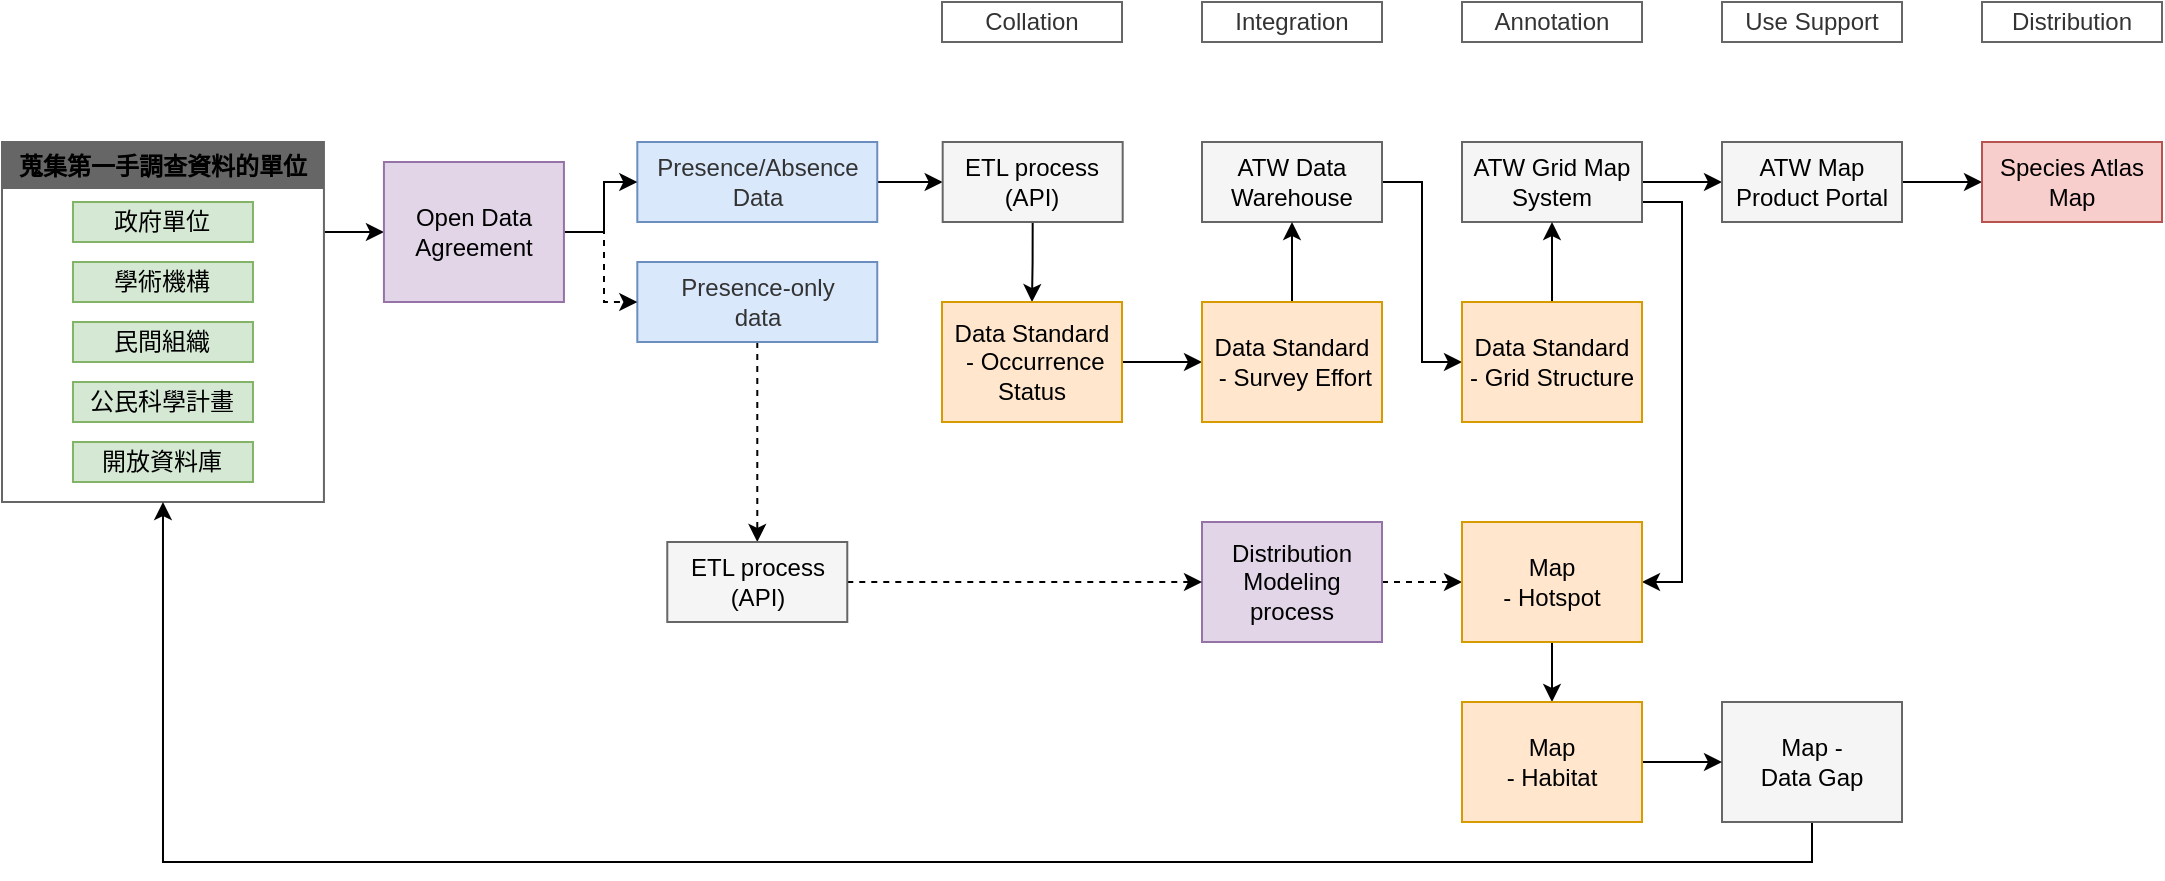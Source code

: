 <mxfile version="20.2.8" type="github">
  <diagram id="yPxyJZ8AM_hMuL3Unpa9" name="gitflow">
    <mxGraphModel dx="1662" dy="724" grid="1" gridSize="10" guides="1" tooltips="1" connect="1" arrows="1" fold="1" page="1" pageScale="1" pageWidth="1100" pageHeight="850" math="0" shadow="0">
      <root>
        <mxCell id="0" />
        <mxCell id="1" parent="0" />
        <mxCell id="wNirQLLH8MLSw10efOMB-226" style="edgeStyle=orthogonalEdgeStyle;rounded=0;orthogonalLoop=1;jettySize=auto;html=1;exitX=1;exitY=0.5;exitDx=0;exitDy=0;entryX=0;entryY=0.5;entryDx=0;entryDy=0;" edge="1" parent="1" source="wNirQLLH8MLSw10efOMB-177" target="wNirQLLH8MLSw10efOMB-178">
          <mxGeometry relative="1" as="geometry" />
        </mxCell>
        <mxCell id="wNirQLLH8MLSw10efOMB-177" value="Presence/Absence Data" style="text;html=1;strokeColor=#6C8EBF;fillColor=#DAE8FC;align=center;verticalAlign=middle;whiteSpace=wrap;rounded=0;fontColor=#333333;rotation=0;" vertex="1" parent="1">
          <mxGeometry x="327.66" y="350" width="119.97" height="40" as="geometry" />
        </mxCell>
        <mxCell id="wNirQLLH8MLSw10efOMB-267" style="edgeStyle=orthogonalEdgeStyle;rounded=0;orthogonalLoop=1;jettySize=auto;html=1;exitX=0.5;exitY=1;exitDx=0;exitDy=0;entryX=0.5;entryY=0;entryDx=0;entryDy=0;shadow=0;" edge="1" parent="1" source="wNirQLLH8MLSw10efOMB-178" target="wNirQLLH8MLSw10efOMB-251">
          <mxGeometry relative="1" as="geometry" />
        </mxCell>
        <mxCell id="wNirQLLH8MLSw10efOMB-178" value="ETL process&lt;br&gt;&lt;div&gt;(API)&lt;/div&gt;" style="text;html=1;strokeColor=#666666;fillColor=#F5F5F5;align=center;verticalAlign=middle;whiteSpace=wrap;rounded=0;" vertex="1" parent="1">
          <mxGeometry x="480.34" y="350" width="90" height="40" as="geometry" />
        </mxCell>
        <mxCell id="wNirQLLH8MLSw10efOMB-270" style="edgeStyle=orthogonalEdgeStyle;rounded=0;orthogonalLoop=1;jettySize=auto;html=1;exitX=1;exitY=0.5;exitDx=0;exitDy=0;entryX=0;entryY=0.5;entryDx=0;entryDy=0;shadow=0;" edge="1" parent="1" source="wNirQLLH8MLSw10efOMB-179" target="wNirQLLH8MLSw10efOMB-242">
          <mxGeometry relative="1" as="geometry" />
        </mxCell>
        <mxCell id="wNirQLLH8MLSw10efOMB-179" value="ATW Data Warehouse" style="text;html=1;strokeColor=#666666;fillColor=#F5F5F5;align=center;verticalAlign=middle;whiteSpace=wrap;rounded=0;" vertex="1" parent="1">
          <mxGeometry x="610" y="350" width="90" height="40" as="geometry" />
        </mxCell>
        <mxCell id="wNirQLLH8MLSw10efOMB-208" style="edgeStyle=orthogonalEdgeStyle;rounded=0;orthogonalLoop=1;jettySize=auto;html=1;exitX=1;exitY=0.5;exitDx=0;exitDy=0;" edge="1" parent="1" source="wNirQLLH8MLSw10efOMB-181" target="wNirQLLH8MLSw10efOMB-187">
          <mxGeometry relative="1" as="geometry" />
        </mxCell>
        <mxCell id="wNirQLLH8MLSw10efOMB-276" style="edgeStyle=orthogonalEdgeStyle;rounded=0;orthogonalLoop=1;jettySize=auto;html=1;exitX=1;exitY=0.75;exitDx=0;exitDy=0;shadow=0;entryX=1;entryY=0.5;entryDx=0;entryDy=0;" edge="1" parent="1" source="wNirQLLH8MLSw10efOMB-181" target="wNirQLLH8MLSw10efOMB-274">
          <mxGeometry relative="1" as="geometry" />
        </mxCell>
        <mxCell id="wNirQLLH8MLSw10efOMB-181" value="ATW Grid Map System" style="text;html=1;strokeColor=#666666;fillColor=#F5F5F5;align=center;verticalAlign=middle;whiteSpace=wrap;rounded=0;" vertex="1" parent="1">
          <mxGeometry x="740" y="350" width="90" height="40" as="geometry" />
        </mxCell>
        <mxCell id="wNirQLLH8MLSw10efOMB-182" value="Collation" style="text;html=1;strokeColor=#666666;fillColor=#FFFFFF;align=center;verticalAlign=middle;whiteSpace=wrap;rounded=0;fontColor=#333333;" vertex="1" parent="1">
          <mxGeometry x="480.0" y="280" width="90" height="20" as="geometry" />
        </mxCell>
        <mxCell id="wNirQLLH8MLSw10efOMB-184" value="Integration" style="text;html=1;strokeColor=#666666;fillColor=#FFFFFF;align=center;verticalAlign=middle;whiteSpace=wrap;rounded=0;fontColor=#333333;" vertex="1" parent="1">
          <mxGeometry x="610" y="280" width="90" height="20" as="geometry" />
        </mxCell>
        <mxCell id="wNirQLLH8MLSw10efOMB-185" value="Annotation" style="text;html=1;strokeColor=#666666;fillColor=#FFFFFF;align=center;verticalAlign=middle;whiteSpace=wrap;rounded=0;fontColor=#333333;" vertex="1" parent="1">
          <mxGeometry x="740" y="280" width="90" height="20" as="geometry" />
        </mxCell>
        <mxCell id="wNirQLLH8MLSw10efOMB-281" style="edgeStyle=orthogonalEdgeStyle;rounded=0;orthogonalLoop=1;jettySize=auto;html=1;exitX=1;exitY=0.5;exitDx=0;exitDy=0;entryX=0;entryY=0.5;entryDx=0;entryDy=0;shadow=0;" edge="1" parent="1" source="wNirQLLH8MLSw10efOMB-187" target="wNirQLLH8MLSw10efOMB-197">
          <mxGeometry relative="1" as="geometry" />
        </mxCell>
        <mxCell id="wNirQLLH8MLSw10efOMB-187" value="&lt;div&gt;ATW Map Product Portal&lt;/div&gt;" style="text;html=1;strokeColor=#666666;fillColor=#F5F5F5;align=center;verticalAlign=middle;whiteSpace=wrap;rounded=0;" vertex="1" parent="1">
          <mxGeometry x="870" y="350" width="90" height="40" as="geometry" />
        </mxCell>
        <mxCell id="wNirQLLH8MLSw10efOMB-197" value="Species Atlas Map" style="text;html=1;strokeColor=#B85450;fillColor=#F8CECC;align=center;verticalAlign=middle;whiteSpace=wrap;rounded=0;" vertex="1" parent="1">
          <mxGeometry x="1000.0" y="350" width="90" height="40" as="geometry" />
        </mxCell>
        <mxCell id="wNirQLLH8MLSw10efOMB-275" style="edgeStyle=orthogonalEdgeStyle;rounded=0;orthogonalLoop=1;jettySize=auto;html=1;exitX=1;exitY=0.5;exitDx=0;exitDy=0;entryX=0;entryY=0.5;entryDx=0;entryDy=0;shadow=0;dashed=1" edge="1" parent="1" source="wNirQLLH8MLSw10efOMB-215" target="wNirQLLH8MLSw10efOMB-274">
          <mxGeometry relative="1" as="geometry" />
        </mxCell>
        <mxCell id="wNirQLLH8MLSw10efOMB-215" value="Distribution Modeling process" style="text;html=1;strokeColor=#9673A6;fillColor=#E1D5E7;align=center;verticalAlign=middle;whiteSpace=wrap;rounded=0;" vertex="1" parent="1">
          <mxGeometry x="610.0" y="540" width="90" height="60" as="geometry" />
        </mxCell>
        <mxCell id="wNirQLLH8MLSw10efOMB-261" style="edgeStyle=orthogonalEdgeStyle;rounded=0;orthogonalLoop=1;jettySize=auto;html=1;exitX=0.5;exitY=1;exitDx=0;exitDy=0;shadow=0;dashed=1" edge="1" parent="1" source="wNirQLLH8MLSw10efOMB-221" target="wNirQLLH8MLSw10efOMB-259">
          <mxGeometry relative="1" as="geometry" />
        </mxCell>
        <mxCell id="wNirQLLH8MLSw10efOMB-221" value="&lt;div&gt;Presence-only &lt;br&gt;&lt;/div&gt;&lt;div&gt;data&lt;/div&gt;" style="text;html=1;strokeColor=#6C8EBF;fillColor=#DAE8FC;align=center;verticalAlign=middle;whiteSpace=wrap;rounded=0;fontColor=#333333;rotation=0;" vertex="1" parent="1">
          <mxGeometry x="327.66" y="410" width="119.97" height="40" as="geometry" />
        </mxCell>
        <mxCell id="wNirQLLH8MLSw10efOMB-299" style="edgeStyle=orthogonalEdgeStyle;rounded=0;orthogonalLoop=1;jettySize=auto;html=1;exitX=1;exitY=0.25;exitDx=0;exitDy=0;shadow=0;" edge="1" parent="1" source="wNirQLLH8MLSw10efOMB-229" target="wNirQLLH8MLSw10efOMB-291">
          <mxGeometry relative="1" as="geometry" />
        </mxCell>
        <mxCell id="wNirQLLH8MLSw10efOMB-229" value="蒐集第一手調查資料的單位" style="swimlane;strokeColor=#666666;fillColor=#666666;" vertex="1" parent="1">
          <mxGeometry x="10" y="350" width="160.97" height="180" as="geometry" />
        </mxCell>
        <mxCell id="LrrF8SH-wDORo9SXBC3b-177" value="政府單位" style="text;html=1;strokeColor=#82B366;fillColor=#D5E8D4;align=center;verticalAlign=middle;whiteSpace=wrap;rounded=0;" parent="wNirQLLH8MLSw10efOMB-229" vertex="1">
          <mxGeometry x="35.48" y="30" width="90" height="20" as="geometry" />
        </mxCell>
        <mxCell id="LrrF8SH-wDORo9SXBC3b-178" value="學術機構" style="text;html=1;strokeColor=#82B366;fillColor=#D5E8D4;align=center;verticalAlign=middle;whiteSpace=wrap;rounded=0;" parent="wNirQLLH8MLSw10efOMB-229" vertex="1">
          <mxGeometry x="35.48" y="60" width="90" height="20" as="geometry" />
        </mxCell>
        <mxCell id="LrrF8SH-wDORo9SXBC3b-181" value="民間組織" style="text;html=1;strokeColor=#82B366;fillColor=#D5E8D4;align=center;verticalAlign=middle;whiteSpace=wrap;rounded=0;fontSize=12;" parent="wNirQLLH8MLSw10efOMB-229" vertex="1">
          <mxGeometry x="35.48" y="90" width="90" height="20" as="geometry" />
        </mxCell>
        <mxCell id="wNirQLLH8MLSw10efOMB-196" value="公民科學計畫" style="text;html=1;strokeColor=#82B366;fillColor=#D5E8D4;align=center;verticalAlign=middle;whiteSpace=wrap;rounded=0;" vertex="1" parent="wNirQLLH8MLSw10efOMB-229">
          <mxGeometry x="35.48" y="120" width="90" height="20" as="geometry" />
        </mxCell>
        <mxCell id="wNirQLLH8MLSw10efOMB-262" value="開放資料庫" style="text;html=1;strokeColor=#82B366;fillColor=#D5E8D4;align=center;verticalAlign=middle;whiteSpace=wrap;rounded=0;" vertex="1" parent="wNirQLLH8MLSw10efOMB-229">
          <mxGeometry x="35.48" y="150" width="90" height="20" as="geometry" />
        </mxCell>
        <mxCell id="wNirQLLH8MLSw10efOMB-271" style="edgeStyle=orthogonalEdgeStyle;rounded=0;orthogonalLoop=1;jettySize=auto;html=1;exitX=0.5;exitY=0;exitDx=0;exitDy=0;shadow=0;" edge="1" parent="1" source="wNirQLLH8MLSw10efOMB-242" target="wNirQLLH8MLSw10efOMB-181">
          <mxGeometry relative="1" as="geometry" />
        </mxCell>
        <mxCell id="wNirQLLH8MLSw10efOMB-242" value="Data Standard&lt;br&gt; - Grid Structure" style="text;html=1;strokeColor=#D79B00;fillColor=#FFE6CC;align=center;verticalAlign=middle;whiteSpace=wrap;rounded=0;" vertex="1" parent="1">
          <mxGeometry x="740" y="430" width="90" height="60" as="geometry" />
        </mxCell>
        <mxCell id="wNirQLLH8MLSw10efOMB-298" style="edgeStyle=orthogonalEdgeStyle;rounded=0;orthogonalLoop=1;jettySize=auto;html=1;exitX=0.5;exitY=1;exitDx=0;exitDy=0;entryX=0.5;entryY=1;entryDx=0;entryDy=0;shadow=0;" edge="1" parent="1" source="wNirQLLH8MLSw10efOMB-244" target="wNirQLLH8MLSw10efOMB-229">
          <mxGeometry relative="1" as="geometry" />
        </mxCell>
        <mxCell id="wNirQLLH8MLSw10efOMB-244" value="Map -&lt;br&gt;Data Gap" style="text;html=1;strokeColor=#666666;fillColor=#F5F5F5;align=center;verticalAlign=middle;whiteSpace=wrap;rounded=0;" vertex="1" parent="1">
          <mxGeometry x="870" y="630" width="90" height="60" as="geometry" />
        </mxCell>
        <mxCell id="wNirQLLH8MLSw10efOMB-268" style="edgeStyle=orthogonalEdgeStyle;rounded=0;orthogonalLoop=1;jettySize=auto;html=1;exitX=1;exitY=0.5;exitDx=0;exitDy=0;entryX=0;entryY=0.5;entryDx=0;entryDy=0;shadow=0;" edge="1" parent="1" source="wNirQLLH8MLSw10efOMB-251" target="wNirQLLH8MLSw10efOMB-266">
          <mxGeometry relative="1" as="geometry" />
        </mxCell>
        <mxCell id="wNirQLLH8MLSw10efOMB-251" value="&lt;div&gt;Data Standard&lt;/div&gt;&lt;div&gt;&amp;nbsp;- Occurrence Status &lt;/div&gt;" style="text;html=1;strokeColor=#D79B00;fillColor=#FFE6CC;align=center;verticalAlign=middle;whiteSpace=wrap;rounded=0;" vertex="1" parent="1">
          <mxGeometry x="480.0" y="430" width="90" height="60" as="geometry" />
        </mxCell>
        <mxCell id="wNirQLLH8MLSw10efOMB-260" style="edgeStyle=orthogonalEdgeStyle;rounded=0;orthogonalLoop=1;jettySize=auto;html=1;exitX=1;exitY=0.5;exitDx=0;exitDy=0;shadow=0;dashed=1" edge="1" parent="1" source="wNirQLLH8MLSw10efOMB-259" target="wNirQLLH8MLSw10efOMB-215">
          <mxGeometry relative="1" as="geometry" />
        </mxCell>
        <mxCell id="wNirQLLH8MLSw10efOMB-259" value="ETL process&lt;br&gt;&lt;div&gt;(API)&lt;/div&gt;" style="text;html=1;strokeColor=#666666;fillColor=#F5F5F5;align=center;verticalAlign=middle;whiteSpace=wrap;rounded=0;" vertex="1" parent="1">
          <mxGeometry x="342.64" y="550" width="90" height="40" as="geometry" />
        </mxCell>
        <mxCell id="wNirQLLH8MLSw10efOMB-269" style="edgeStyle=orthogonalEdgeStyle;rounded=0;orthogonalLoop=1;jettySize=auto;html=1;exitX=0.5;exitY=0;exitDx=0;exitDy=0;entryX=0.5;entryY=1;entryDx=0;entryDy=0;shadow=0;" edge="1" parent="1" source="wNirQLLH8MLSw10efOMB-266" target="wNirQLLH8MLSw10efOMB-179">
          <mxGeometry relative="1" as="geometry" />
        </mxCell>
        <mxCell id="wNirQLLH8MLSw10efOMB-266" value="&lt;div&gt;Data Standard&lt;/div&gt;&lt;div&gt;&amp;nbsp;- Survey Effort&lt;br&gt;&lt;/div&gt;" style="text;html=1;strokeColor=#D79B00;fillColor=#FFE6CC;align=center;verticalAlign=middle;whiteSpace=wrap;rounded=0;" vertex="1" parent="1">
          <mxGeometry x="610" y="430" width="90" height="60" as="geometry" />
        </mxCell>
        <mxCell id="wNirQLLH8MLSw10efOMB-279" style="edgeStyle=orthogonalEdgeStyle;rounded=0;orthogonalLoop=1;jettySize=auto;html=1;exitX=0.5;exitY=1;exitDx=0;exitDy=0;entryX=0.5;entryY=0;entryDx=0;entryDy=0;shadow=0;" edge="1" parent="1" source="wNirQLLH8MLSw10efOMB-274" target="wNirQLLH8MLSw10efOMB-278">
          <mxGeometry relative="1" as="geometry" />
        </mxCell>
        <mxCell id="wNirQLLH8MLSw10efOMB-274" value="Map&lt;br&gt;- Hotspot" style="text;html=1;strokeColor=#D79B00;fillColor=#FFE6CC;align=center;verticalAlign=middle;whiteSpace=wrap;rounded=0;" vertex="1" parent="1">
          <mxGeometry x="740" y="540" width="90" height="60" as="geometry" />
        </mxCell>
        <mxCell id="wNirQLLH8MLSw10efOMB-297" style="edgeStyle=orthogonalEdgeStyle;rounded=0;orthogonalLoop=1;jettySize=auto;html=1;exitX=1;exitY=0.5;exitDx=0;exitDy=0;entryX=0;entryY=0.5;entryDx=0;entryDy=0;shadow=0;" edge="1" parent="1" source="wNirQLLH8MLSw10efOMB-278" target="wNirQLLH8MLSw10efOMB-244">
          <mxGeometry relative="1" as="geometry" />
        </mxCell>
        <mxCell id="wNirQLLH8MLSw10efOMB-278" value="Map&lt;br&gt;- Habitat" style="text;html=1;strokeColor=#D79B00;fillColor=#FFE6CC;align=center;verticalAlign=middle;whiteSpace=wrap;rounded=0;" vertex="1" parent="1">
          <mxGeometry x="740" y="630" width="90" height="60" as="geometry" />
        </mxCell>
        <mxCell id="wNirQLLH8MLSw10efOMB-284" value="Use Support" style="text;html=1;strokeColor=#666666;fillColor=#FFFFFF;align=center;verticalAlign=middle;whiteSpace=wrap;rounded=0;fontColor=#333333;" vertex="1" parent="1">
          <mxGeometry x="870" y="280" width="90" height="20" as="geometry" />
        </mxCell>
        <mxCell id="wNirQLLH8MLSw10efOMB-285" value="Distribution" style="text;html=1;strokeColor=#666666;fillColor=#FFFFFF;align=center;verticalAlign=middle;whiteSpace=wrap;rounded=0;fontColor=#333333;" vertex="1" parent="1">
          <mxGeometry x="1000.0" y="280" width="90" height="20" as="geometry" />
        </mxCell>
        <mxCell id="wNirQLLH8MLSw10efOMB-294" style="edgeStyle=orthogonalEdgeStyle;rounded=0;orthogonalLoop=1;jettySize=auto;html=1;exitX=1;exitY=0.5;exitDx=0;exitDy=0;entryX=0;entryY=0.5;entryDx=0;entryDy=0;shadow=0;" edge="1" parent="1" source="wNirQLLH8MLSw10efOMB-291" target="wNirQLLH8MLSw10efOMB-177">
          <mxGeometry relative="1" as="geometry" />
        </mxCell>
        <mxCell id="wNirQLLH8MLSw10efOMB-296" style="edgeStyle=orthogonalEdgeStyle;rounded=0;orthogonalLoop=1;jettySize=auto;html=1;exitX=1;exitY=0.5;exitDx=0;exitDy=0;entryX=0;entryY=0.5;entryDx=0;entryDy=0;shadow=0;dashed=1" edge="1" parent="1" source="wNirQLLH8MLSw10efOMB-291" target="wNirQLLH8MLSw10efOMB-221">
          <mxGeometry relative="1" as="geometry" />
        </mxCell>
        <mxCell id="wNirQLLH8MLSw10efOMB-291" value="Open Data Agreement" style="text;html=1;strokeColor=#9673A6;fillColor=#E1D5E7;align=center;verticalAlign=middle;whiteSpace=wrap;rounded=0;" vertex="1" parent="1">
          <mxGeometry x="200.97" y="360" width="90" height="70" as="geometry" />
        </mxCell>
      </root>
    </mxGraphModel>
  </diagram>
</mxfile>
